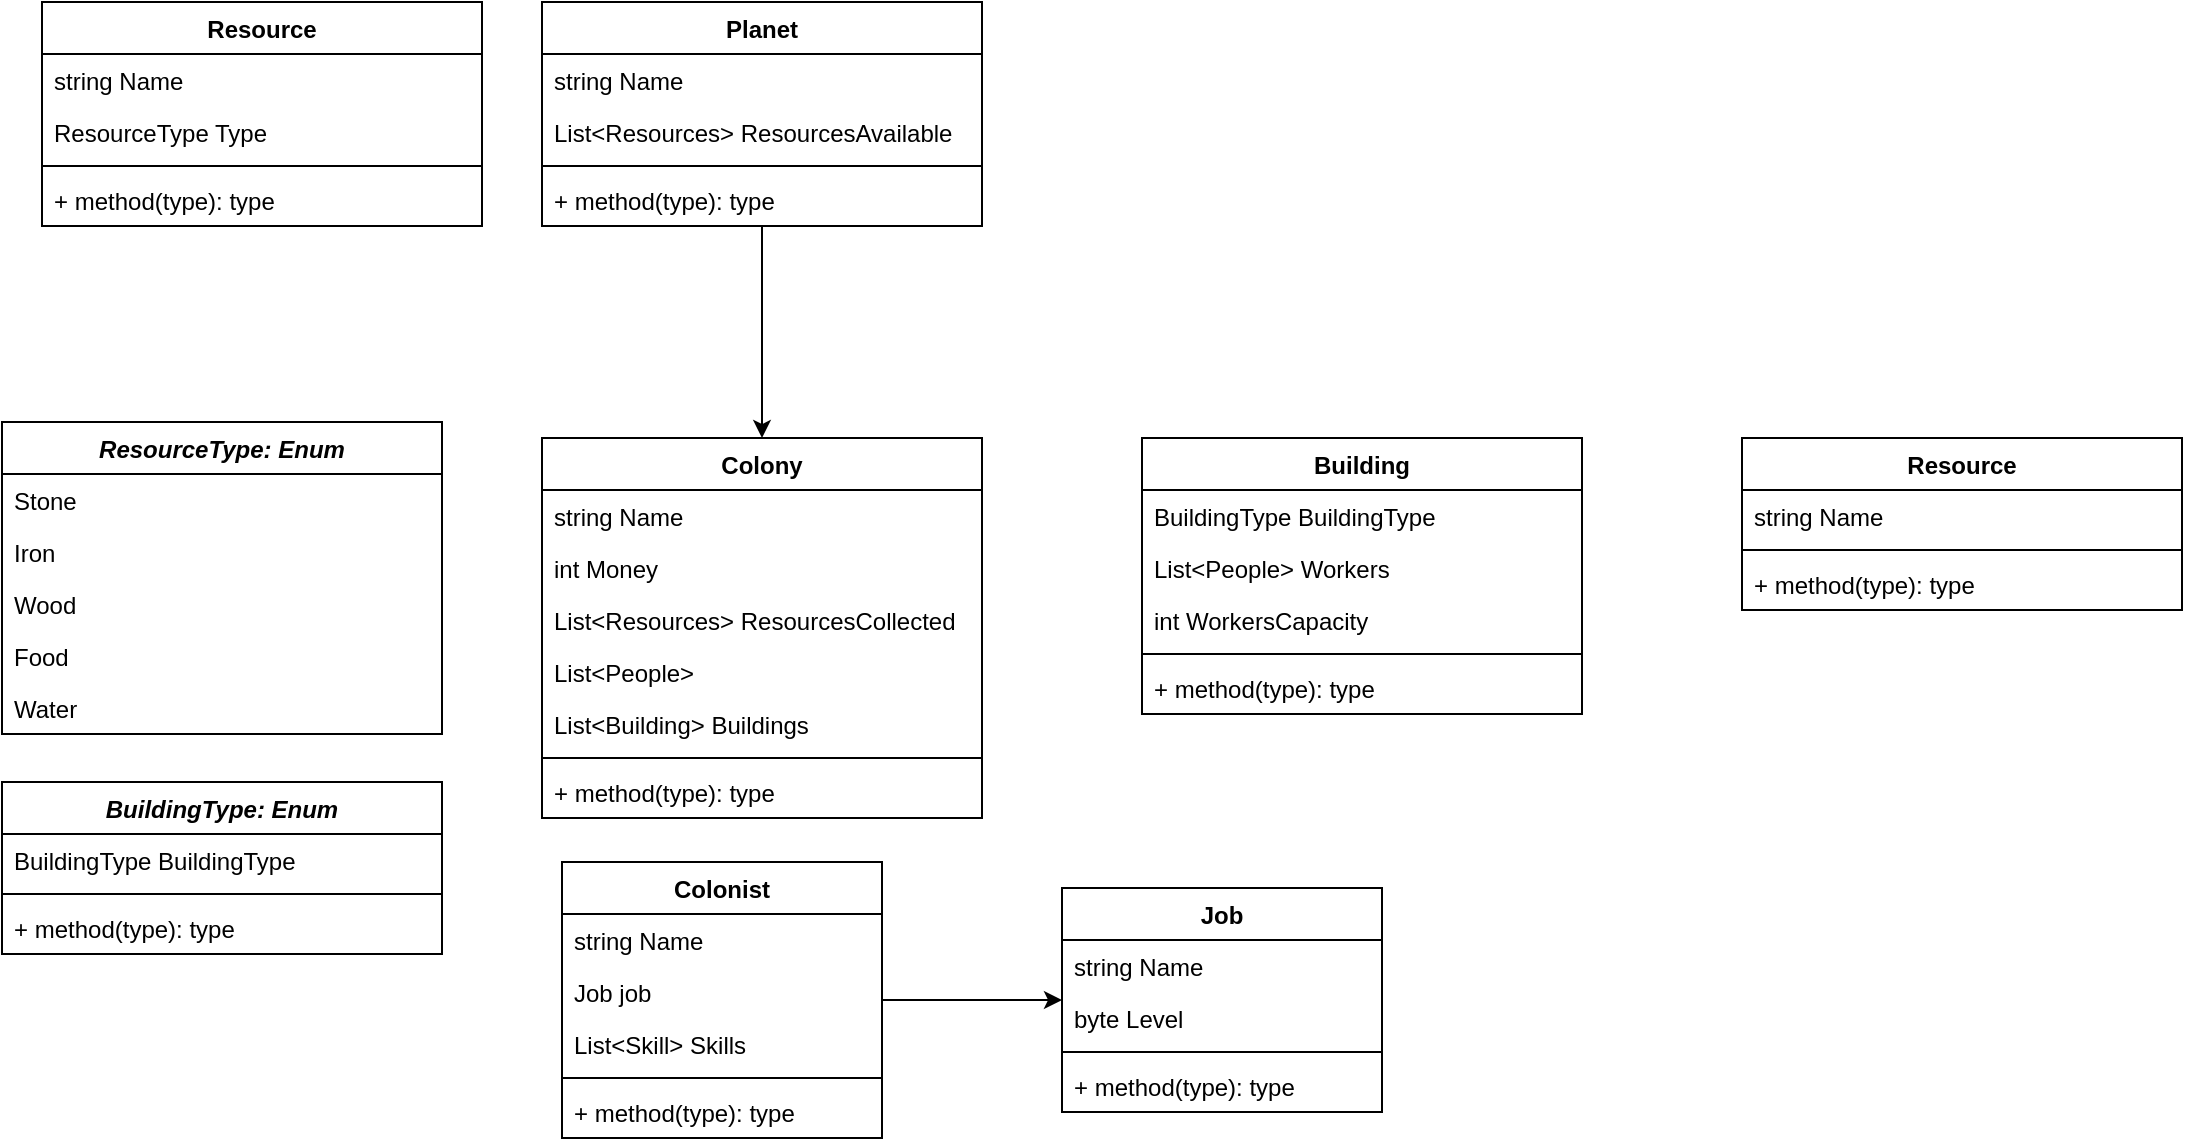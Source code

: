 <mxfile version="14.4.2" type="device"><diagram id="fjdmyr9iX8S8JN9-OGR_" name="Page-1"><mxGraphModel dx="1141" dy="688" grid="1" gridSize="10" guides="1" tooltips="1" connect="1" arrows="1" fold="1" page="1" pageScale="1" pageWidth="827" pageHeight="1169" math="0" shadow="0"><root><mxCell id="0"/><mxCell id="1" parent="0"/><mxCell id="TBJQ2RPgE4eJQrSV1Yru-13" value="" style="edgeStyle=orthogonalEdgeStyle;rounded=0;orthogonalLoop=1;jettySize=auto;html=1;" edge="1" parent="1" source="TBJQ2RPgE4eJQrSV1Yru-1" target="TBJQ2RPgE4eJQrSV1Yru-7"><mxGeometry relative="1" as="geometry"/></mxCell><mxCell id="TBJQ2RPgE4eJQrSV1Yru-1" value="Colonist&#10;" style="swimlane;fontStyle=1;align=center;verticalAlign=top;childLayout=stackLayout;horizontal=1;startSize=26;horizontalStack=0;resizeParent=1;resizeParentMax=0;resizeLast=0;collapsible=1;marginBottom=0;" vertex="1" parent="1"><mxGeometry x="330" y="470" width="160" height="138" as="geometry"/></mxCell><mxCell id="TBJQ2RPgE4eJQrSV1Yru-5" value="string Name" style="text;strokeColor=none;fillColor=none;align=left;verticalAlign=top;spacingLeft=4;spacingRight=4;overflow=hidden;rotatable=0;points=[[0,0.5],[1,0.5]];portConstraint=eastwest;" vertex="1" parent="TBJQ2RPgE4eJQrSV1Yru-1"><mxGeometry y="26" width="160" height="26" as="geometry"/></mxCell><mxCell id="TBJQ2RPgE4eJQrSV1Yru-2" value="Job job" style="text;strokeColor=none;fillColor=none;align=left;verticalAlign=top;spacingLeft=4;spacingRight=4;overflow=hidden;rotatable=0;points=[[0,0.5],[1,0.5]];portConstraint=eastwest;" vertex="1" parent="TBJQ2RPgE4eJQrSV1Yru-1"><mxGeometry y="52" width="160" height="26" as="geometry"/></mxCell><mxCell id="TBJQ2RPgE4eJQrSV1Yru-6" value="List&lt;Skill&gt; Skills" style="text;strokeColor=none;fillColor=none;align=left;verticalAlign=top;spacingLeft=4;spacingRight=4;overflow=hidden;rotatable=0;points=[[0,0.5],[1,0.5]];portConstraint=eastwest;" vertex="1" parent="TBJQ2RPgE4eJQrSV1Yru-1"><mxGeometry y="78" width="160" height="26" as="geometry"/></mxCell><mxCell id="TBJQ2RPgE4eJQrSV1Yru-3" value="" style="line;strokeWidth=1;fillColor=none;align=left;verticalAlign=middle;spacingTop=-1;spacingLeft=3;spacingRight=3;rotatable=0;labelPosition=right;points=[];portConstraint=eastwest;" vertex="1" parent="TBJQ2RPgE4eJQrSV1Yru-1"><mxGeometry y="104" width="160" height="8" as="geometry"/></mxCell><mxCell id="TBJQ2RPgE4eJQrSV1Yru-4" value="+ method(type): type" style="text;strokeColor=none;fillColor=none;align=left;verticalAlign=top;spacingLeft=4;spacingRight=4;overflow=hidden;rotatable=0;points=[[0,0.5],[1,0.5]];portConstraint=eastwest;" vertex="1" parent="TBJQ2RPgE4eJQrSV1Yru-1"><mxGeometry y="112" width="160" height="26" as="geometry"/></mxCell><mxCell id="TBJQ2RPgE4eJQrSV1Yru-7" value="Job&#10;" style="swimlane;fontStyle=1;align=center;verticalAlign=top;childLayout=stackLayout;horizontal=1;startSize=26;horizontalStack=0;resizeParent=1;resizeParentMax=0;resizeLast=0;collapsible=1;marginBottom=0;" vertex="1" parent="1"><mxGeometry x="580" y="483" width="160" height="112" as="geometry"/></mxCell><mxCell id="TBJQ2RPgE4eJQrSV1Yru-8" value="string Name" style="text;strokeColor=none;fillColor=none;align=left;verticalAlign=top;spacingLeft=4;spacingRight=4;overflow=hidden;rotatable=0;points=[[0,0.5],[1,0.5]];portConstraint=eastwest;" vertex="1" parent="TBJQ2RPgE4eJQrSV1Yru-7"><mxGeometry y="26" width="160" height="26" as="geometry"/></mxCell><mxCell id="TBJQ2RPgE4eJQrSV1Yru-15" value="byte Level" style="text;strokeColor=none;fillColor=none;align=left;verticalAlign=top;spacingLeft=4;spacingRight=4;overflow=hidden;rotatable=0;points=[[0,0.5],[1,0.5]];portConstraint=eastwest;" vertex="1" parent="TBJQ2RPgE4eJQrSV1Yru-7"><mxGeometry y="52" width="160" height="26" as="geometry"/></mxCell><mxCell id="TBJQ2RPgE4eJQrSV1Yru-11" value="" style="line;strokeWidth=1;fillColor=none;align=left;verticalAlign=middle;spacingTop=-1;spacingLeft=3;spacingRight=3;rotatable=0;labelPosition=right;points=[];portConstraint=eastwest;" vertex="1" parent="TBJQ2RPgE4eJQrSV1Yru-7"><mxGeometry y="78" width="160" height="8" as="geometry"/></mxCell><mxCell id="TBJQ2RPgE4eJQrSV1Yru-12" value="+ method(type): type" style="text;strokeColor=none;fillColor=none;align=left;verticalAlign=top;spacingLeft=4;spacingRight=4;overflow=hidden;rotatable=0;points=[[0,0.5],[1,0.5]];portConstraint=eastwest;" vertex="1" parent="TBJQ2RPgE4eJQrSV1Yru-7"><mxGeometry y="86" width="160" height="26" as="geometry"/></mxCell><mxCell id="TBJQ2RPgE4eJQrSV1Yru-29" value="" style="edgeStyle=orthogonalEdgeStyle;rounded=0;orthogonalLoop=1;jettySize=auto;html=1;" edge="1" parent="1" source="TBJQ2RPgE4eJQrSV1Yru-16" target="TBJQ2RPgE4eJQrSV1Yru-23"><mxGeometry relative="1" as="geometry"/></mxCell><mxCell id="TBJQ2RPgE4eJQrSV1Yru-16" value="Planet" style="swimlane;fontStyle=1;align=center;verticalAlign=top;childLayout=stackLayout;horizontal=1;startSize=26;horizontalStack=0;resizeParent=1;resizeParentMax=0;resizeLast=0;collapsible=1;marginBottom=0;" vertex="1" parent="1"><mxGeometry x="320" y="40" width="220" height="112" as="geometry"/></mxCell><mxCell id="TBJQ2RPgE4eJQrSV1Yru-17" value="string Name" style="text;strokeColor=none;fillColor=none;align=left;verticalAlign=top;spacingLeft=4;spacingRight=4;overflow=hidden;rotatable=0;points=[[0,0.5],[1,0.5]];portConstraint=eastwest;" vertex="1" parent="TBJQ2RPgE4eJQrSV1Yru-16"><mxGeometry y="26" width="220" height="26" as="geometry"/></mxCell><mxCell id="TBJQ2RPgE4eJQrSV1Yru-18" value="List&lt;Resources&gt; ResourcesAvailable" style="text;strokeColor=none;fillColor=none;align=left;verticalAlign=top;spacingLeft=4;spacingRight=4;overflow=hidden;rotatable=0;points=[[0,0.5],[1,0.5]];portConstraint=eastwest;" vertex="1" parent="TBJQ2RPgE4eJQrSV1Yru-16"><mxGeometry y="52" width="220" height="26" as="geometry"/></mxCell><mxCell id="TBJQ2RPgE4eJQrSV1Yru-20" value="" style="line;strokeWidth=1;fillColor=none;align=left;verticalAlign=middle;spacingTop=-1;spacingLeft=3;spacingRight=3;rotatable=0;labelPosition=right;points=[];portConstraint=eastwest;" vertex="1" parent="TBJQ2RPgE4eJQrSV1Yru-16"><mxGeometry y="78" width="220" height="8" as="geometry"/></mxCell><mxCell id="TBJQ2RPgE4eJQrSV1Yru-21" value="+ method(type): type" style="text;strokeColor=none;fillColor=none;align=left;verticalAlign=top;spacingLeft=4;spacingRight=4;overflow=hidden;rotatable=0;points=[[0,0.5],[1,0.5]];portConstraint=eastwest;" vertex="1" parent="TBJQ2RPgE4eJQrSV1Yru-16"><mxGeometry y="86" width="220" height="26" as="geometry"/></mxCell><mxCell id="TBJQ2RPgE4eJQrSV1Yru-23" value="Colony" style="swimlane;fontStyle=1;align=center;verticalAlign=top;childLayout=stackLayout;horizontal=1;startSize=26;horizontalStack=0;resizeParent=1;resizeParentMax=0;resizeLast=0;collapsible=1;marginBottom=0;" vertex="1" parent="1"><mxGeometry x="320" y="258" width="220" height="190" as="geometry"/></mxCell><mxCell id="TBJQ2RPgE4eJQrSV1Yru-24" value="string Name" style="text;strokeColor=none;fillColor=none;align=left;verticalAlign=top;spacingLeft=4;spacingRight=4;overflow=hidden;rotatable=0;points=[[0,0.5],[1,0.5]];portConstraint=eastwest;" vertex="1" parent="TBJQ2RPgE4eJQrSV1Yru-23"><mxGeometry y="26" width="220" height="26" as="geometry"/></mxCell><mxCell id="TBJQ2RPgE4eJQrSV1Yru-25" value="int Money" style="text;strokeColor=none;fillColor=none;align=left;verticalAlign=top;spacingLeft=4;spacingRight=4;overflow=hidden;rotatable=0;points=[[0,0.5],[1,0.5]];portConstraint=eastwest;" vertex="1" parent="TBJQ2RPgE4eJQrSV1Yru-23"><mxGeometry y="52" width="220" height="26" as="geometry"/></mxCell><mxCell id="TBJQ2RPgE4eJQrSV1Yru-26" value="List&lt;Resources&gt; ResourcesCollected" style="text;strokeColor=none;fillColor=none;align=left;verticalAlign=top;spacingLeft=4;spacingRight=4;overflow=hidden;rotatable=0;points=[[0,0.5],[1,0.5]];portConstraint=eastwest;" vertex="1" parent="TBJQ2RPgE4eJQrSV1Yru-23"><mxGeometry y="78" width="220" height="26" as="geometry"/></mxCell><mxCell id="TBJQ2RPgE4eJQrSV1Yru-31" value="List&lt;People&gt;" style="text;strokeColor=none;fillColor=none;align=left;verticalAlign=top;spacingLeft=4;spacingRight=4;overflow=hidden;rotatable=0;points=[[0,0.5],[1,0.5]];portConstraint=eastwest;" vertex="1" parent="TBJQ2RPgE4eJQrSV1Yru-23"><mxGeometry y="104" width="220" height="26" as="geometry"/></mxCell><mxCell id="TBJQ2RPgE4eJQrSV1Yru-32" value="List&lt;Building&gt; Buildings&#10;" style="text;strokeColor=none;fillColor=none;align=left;verticalAlign=top;spacingLeft=4;spacingRight=4;overflow=hidden;rotatable=0;points=[[0,0.5],[1,0.5]];portConstraint=eastwest;" vertex="1" parent="TBJQ2RPgE4eJQrSV1Yru-23"><mxGeometry y="130" width="220" height="26" as="geometry"/></mxCell><mxCell id="TBJQ2RPgE4eJQrSV1Yru-27" value="" style="line;strokeWidth=1;fillColor=none;align=left;verticalAlign=middle;spacingTop=-1;spacingLeft=3;spacingRight=3;rotatable=0;labelPosition=right;points=[];portConstraint=eastwest;" vertex="1" parent="TBJQ2RPgE4eJQrSV1Yru-23"><mxGeometry y="156" width="220" height="8" as="geometry"/></mxCell><mxCell id="TBJQ2RPgE4eJQrSV1Yru-28" value="+ method(type): type" style="text;strokeColor=none;fillColor=none;align=left;verticalAlign=top;spacingLeft=4;spacingRight=4;overflow=hidden;rotatable=0;points=[[0,0.5],[1,0.5]];portConstraint=eastwest;" vertex="1" parent="TBJQ2RPgE4eJQrSV1Yru-23"><mxGeometry y="164" width="220" height="26" as="geometry"/></mxCell><mxCell id="TBJQ2RPgE4eJQrSV1Yru-33" value="Building" style="swimlane;fontStyle=1;align=center;verticalAlign=top;childLayout=stackLayout;horizontal=1;startSize=26;horizontalStack=0;resizeParent=1;resizeParentMax=0;resizeLast=0;collapsible=1;marginBottom=0;" vertex="1" parent="1"><mxGeometry x="620" y="258" width="220" height="138" as="geometry"/></mxCell><mxCell id="TBJQ2RPgE4eJQrSV1Yru-51" value="BuildingType BuildingType" style="text;strokeColor=none;fillColor=none;align=left;verticalAlign=top;spacingLeft=4;spacingRight=4;overflow=hidden;rotatable=0;points=[[0,0.5],[1,0.5]];portConstraint=eastwest;" vertex="1" parent="TBJQ2RPgE4eJQrSV1Yru-33"><mxGeometry y="26" width="220" height="26" as="geometry"/></mxCell><mxCell id="TBJQ2RPgE4eJQrSV1Yru-56" value="List&lt;People&gt; Workers" style="text;strokeColor=none;fillColor=none;align=left;verticalAlign=top;spacingLeft=4;spacingRight=4;overflow=hidden;rotatable=0;points=[[0,0.5],[1,0.5]];portConstraint=eastwest;" vertex="1" parent="TBJQ2RPgE4eJQrSV1Yru-33"><mxGeometry y="52" width="220" height="26" as="geometry"/></mxCell><mxCell id="TBJQ2RPgE4eJQrSV1Yru-57" value="int WorkersCapacity" style="text;strokeColor=none;fillColor=none;align=left;verticalAlign=top;spacingLeft=4;spacingRight=4;overflow=hidden;rotatable=0;points=[[0,0.5],[1,0.5]];portConstraint=eastwest;" vertex="1" parent="TBJQ2RPgE4eJQrSV1Yru-33"><mxGeometry y="78" width="220" height="26" as="geometry"/></mxCell><mxCell id="TBJQ2RPgE4eJQrSV1Yru-39" value="" style="line;strokeWidth=1;fillColor=none;align=left;verticalAlign=middle;spacingTop=-1;spacingLeft=3;spacingRight=3;rotatable=0;labelPosition=right;points=[];portConstraint=eastwest;" vertex="1" parent="TBJQ2RPgE4eJQrSV1Yru-33"><mxGeometry y="104" width="220" height="8" as="geometry"/></mxCell><mxCell id="TBJQ2RPgE4eJQrSV1Yru-40" value="+ method(type): type" style="text;strokeColor=none;fillColor=none;align=left;verticalAlign=top;spacingLeft=4;spacingRight=4;overflow=hidden;rotatable=0;points=[[0,0.5],[1,0.5]];portConstraint=eastwest;" vertex="1" parent="TBJQ2RPgE4eJQrSV1Yru-33"><mxGeometry y="112" width="220" height="26" as="geometry"/></mxCell><mxCell id="TBJQ2RPgE4eJQrSV1Yru-42" value="Resource" style="swimlane;fontStyle=1;align=center;verticalAlign=top;childLayout=stackLayout;horizontal=1;startSize=26;horizontalStack=0;resizeParent=1;resizeParentMax=0;resizeLast=0;collapsible=1;marginBottom=0;" vertex="1" parent="1"><mxGeometry x="920" y="258" width="220" height="86" as="geometry"/></mxCell><mxCell id="TBJQ2RPgE4eJQrSV1Yru-43" value="string Name" style="text;strokeColor=none;fillColor=none;align=left;verticalAlign=top;spacingLeft=4;spacingRight=4;overflow=hidden;rotatable=0;points=[[0,0.5],[1,0.5]];portConstraint=eastwest;" vertex="1" parent="TBJQ2RPgE4eJQrSV1Yru-42"><mxGeometry y="26" width="220" height="26" as="geometry"/></mxCell><mxCell id="TBJQ2RPgE4eJQrSV1Yru-48" value="" style="line;strokeWidth=1;fillColor=none;align=left;verticalAlign=middle;spacingTop=-1;spacingLeft=3;spacingRight=3;rotatable=0;labelPosition=right;points=[];portConstraint=eastwest;" vertex="1" parent="TBJQ2RPgE4eJQrSV1Yru-42"><mxGeometry y="52" width="220" height="8" as="geometry"/></mxCell><mxCell id="TBJQ2RPgE4eJQrSV1Yru-49" value="+ method(type): type" style="text;strokeColor=none;fillColor=none;align=left;verticalAlign=top;spacingLeft=4;spacingRight=4;overflow=hidden;rotatable=0;points=[[0,0.5],[1,0.5]];portConstraint=eastwest;" vertex="1" parent="TBJQ2RPgE4eJQrSV1Yru-42"><mxGeometry y="60" width="220" height="26" as="geometry"/></mxCell><mxCell id="TBJQ2RPgE4eJQrSV1Yru-52" value="BuildingType: Enum" style="swimlane;fontStyle=3;align=center;verticalAlign=top;childLayout=stackLayout;horizontal=1;startSize=26;horizontalStack=0;resizeParent=1;resizeParentMax=0;resizeLast=0;collapsible=1;marginBottom=0;" vertex="1" parent="1"><mxGeometry x="50" y="430" width="220" height="86" as="geometry"/></mxCell><mxCell id="TBJQ2RPgE4eJQrSV1Yru-53" value="BuildingType BuildingType" style="text;strokeColor=none;fillColor=none;align=left;verticalAlign=top;spacingLeft=4;spacingRight=4;overflow=hidden;rotatable=0;points=[[0,0.5],[1,0.5]];portConstraint=eastwest;" vertex="1" parent="TBJQ2RPgE4eJQrSV1Yru-52"><mxGeometry y="26" width="220" height="26" as="geometry"/></mxCell><mxCell id="TBJQ2RPgE4eJQrSV1Yru-54" value="" style="line;strokeWidth=1;fillColor=none;align=left;verticalAlign=middle;spacingTop=-1;spacingLeft=3;spacingRight=3;rotatable=0;labelPosition=right;points=[];portConstraint=eastwest;" vertex="1" parent="TBJQ2RPgE4eJQrSV1Yru-52"><mxGeometry y="52" width="220" height="8" as="geometry"/></mxCell><mxCell id="TBJQ2RPgE4eJQrSV1Yru-55" value="+ method(type): type" style="text;strokeColor=none;fillColor=none;align=left;verticalAlign=top;spacingLeft=4;spacingRight=4;overflow=hidden;rotatable=0;points=[[0,0.5],[1,0.5]];portConstraint=eastwest;" vertex="1" parent="TBJQ2RPgE4eJQrSV1Yru-52"><mxGeometry y="60" width="220" height="26" as="geometry"/></mxCell><mxCell id="TBJQ2RPgE4eJQrSV1Yru-58" value="Resource" style="swimlane;fontStyle=1;align=center;verticalAlign=top;childLayout=stackLayout;horizontal=1;startSize=26;horizontalStack=0;resizeParent=1;resizeParentMax=0;resizeLast=0;collapsible=1;marginBottom=0;" vertex="1" parent="1"><mxGeometry x="70" y="40" width="220" height="112" as="geometry"/></mxCell><mxCell id="TBJQ2RPgE4eJQrSV1Yru-59" value="string Name" style="text;strokeColor=none;fillColor=none;align=left;verticalAlign=top;spacingLeft=4;spacingRight=4;overflow=hidden;rotatable=0;points=[[0,0.5],[1,0.5]];portConstraint=eastwest;" vertex="1" parent="TBJQ2RPgE4eJQrSV1Yru-58"><mxGeometry y="26" width="220" height="26" as="geometry"/></mxCell><mxCell id="TBJQ2RPgE4eJQrSV1Yru-60" value="ResourceType Type" style="text;strokeColor=none;fillColor=none;align=left;verticalAlign=top;spacingLeft=4;spacingRight=4;overflow=hidden;rotatable=0;points=[[0,0.5],[1,0.5]];portConstraint=eastwest;" vertex="1" parent="TBJQ2RPgE4eJQrSV1Yru-58"><mxGeometry y="52" width="220" height="26" as="geometry"/></mxCell><mxCell id="TBJQ2RPgE4eJQrSV1Yru-61" value="" style="line;strokeWidth=1;fillColor=none;align=left;verticalAlign=middle;spacingTop=-1;spacingLeft=3;spacingRight=3;rotatable=0;labelPosition=right;points=[];portConstraint=eastwest;" vertex="1" parent="TBJQ2RPgE4eJQrSV1Yru-58"><mxGeometry y="78" width="220" height="8" as="geometry"/></mxCell><mxCell id="TBJQ2RPgE4eJQrSV1Yru-62" value="+ method(type): type" style="text;strokeColor=none;fillColor=none;align=left;verticalAlign=top;spacingLeft=4;spacingRight=4;overflow=hidden;rotatable=0;points=[[0,0.5],[1,0.5]];portConstraint=eastwest;" vertex="1" parent="TBJQ2RPgE4eJQrSV1Yru-58"><mxGeometry y="86" width="220" height="26" as="geometry"/></mxCell><mxCell id="TBJQ2RPgE4eJQrSV1Yru-63" value="ResourceType: Enum" style="swimlane;fontStyle=3;align=center;verticalAlign=top;childLayout=stackLayout;horizontal=1;startSize=26;horizontalStack=0;resizeParent=1;resizeParentMax=0;resizeLast=0;collapsible=1;marginBottom=0;" vertex="1" parent="1"><mxGeometry x="50" y="250" width="220" height="156" as="geometry"/></mxCell><mxCell id="TBJQ2RPgE4eJQrSV1Yru-64" value="Stone" style="text;strokeColor=none;fillColor=none;align=left;verticalAlign=top;spacingLeft=4;spacingRight=4;overflow=hidden;rotatable=0;points=[[0,0.5],[1,0.5]];portConstraint=eastwest;" vertex="1" parent="TBJQ2RPgE4eJQrSV1Yru-63"><mxGeometry y="26" width="220" height="26" as="geometry"/></mxCell><mxCell id="TBJQ2RPgE4eJQrSV1Yru-68" value="Iron" style="text;strokeColor=none;fillColor=none;align=left;verticalAlign=top;spacingLeft=4;spacingRight=4;overflow=hidden;rotatable=0;points=[[0,0.5],[1,0.5]];portConstraint=eastwest;" vertex="1" parent="TBJQ2RPgE4eJQrSV1Yru-63"><mxGeometry y="52" width="220" height="26" as="geometry"/></mxCell><mxCell id="TBJQ2RPgE4eJQrSV1Yru-69" value="Wood" style="text;strokeColor=none;fillColor=none;align=left;verticalAlign=top;spacingLeft=4;spacingRight=4;overflow=hidden;rotatable=0;points=[[0,0.5],[1,0.5]];portConstraint=eastwest;" vertex="1" parent="TBJQ2RPgE4eJQrSV1Yru-63"><mxGeometry y="78" width="220" height="26" as="geometry"/></mxCell><mxCell id="TBJQ2RPgE4eJQrSV1Yru-70" value="Food" style="text;strokeColor=none;fillColor=none;align=left;verticalAlign=top;spacingLeft=4;spacingRight=4;overflow=hidden;rotatable=0;points=[[0,0.5],[1,0.5]];portConstraint=eastwest;" vertex="1" parent="TBJQ2RPgE4eJQrSV1Yru-63"><mxGeometry y="104" width="220" height="26" as="geometry"/></mxCell><mxCell id="TBJQ2RPgE4eJQrSV1Yru-71" value="Water" style="text;strokeColor=none;fillColor=none;align=left;verticalAlign=top;spacingLeft=4;spacingRight=4;overflow=hidden;rotatable=0;points=[[0,0.5],[1,0.5]];portConstraint=eastwest;" vertex="1" parent="TBJQ2RPgE4eJQrSV1Yru-63"><mxGeometry y="130" width="220" height="26" as="geometry"/></mxCell></root></mxGraphModel></diagram></mxfile>